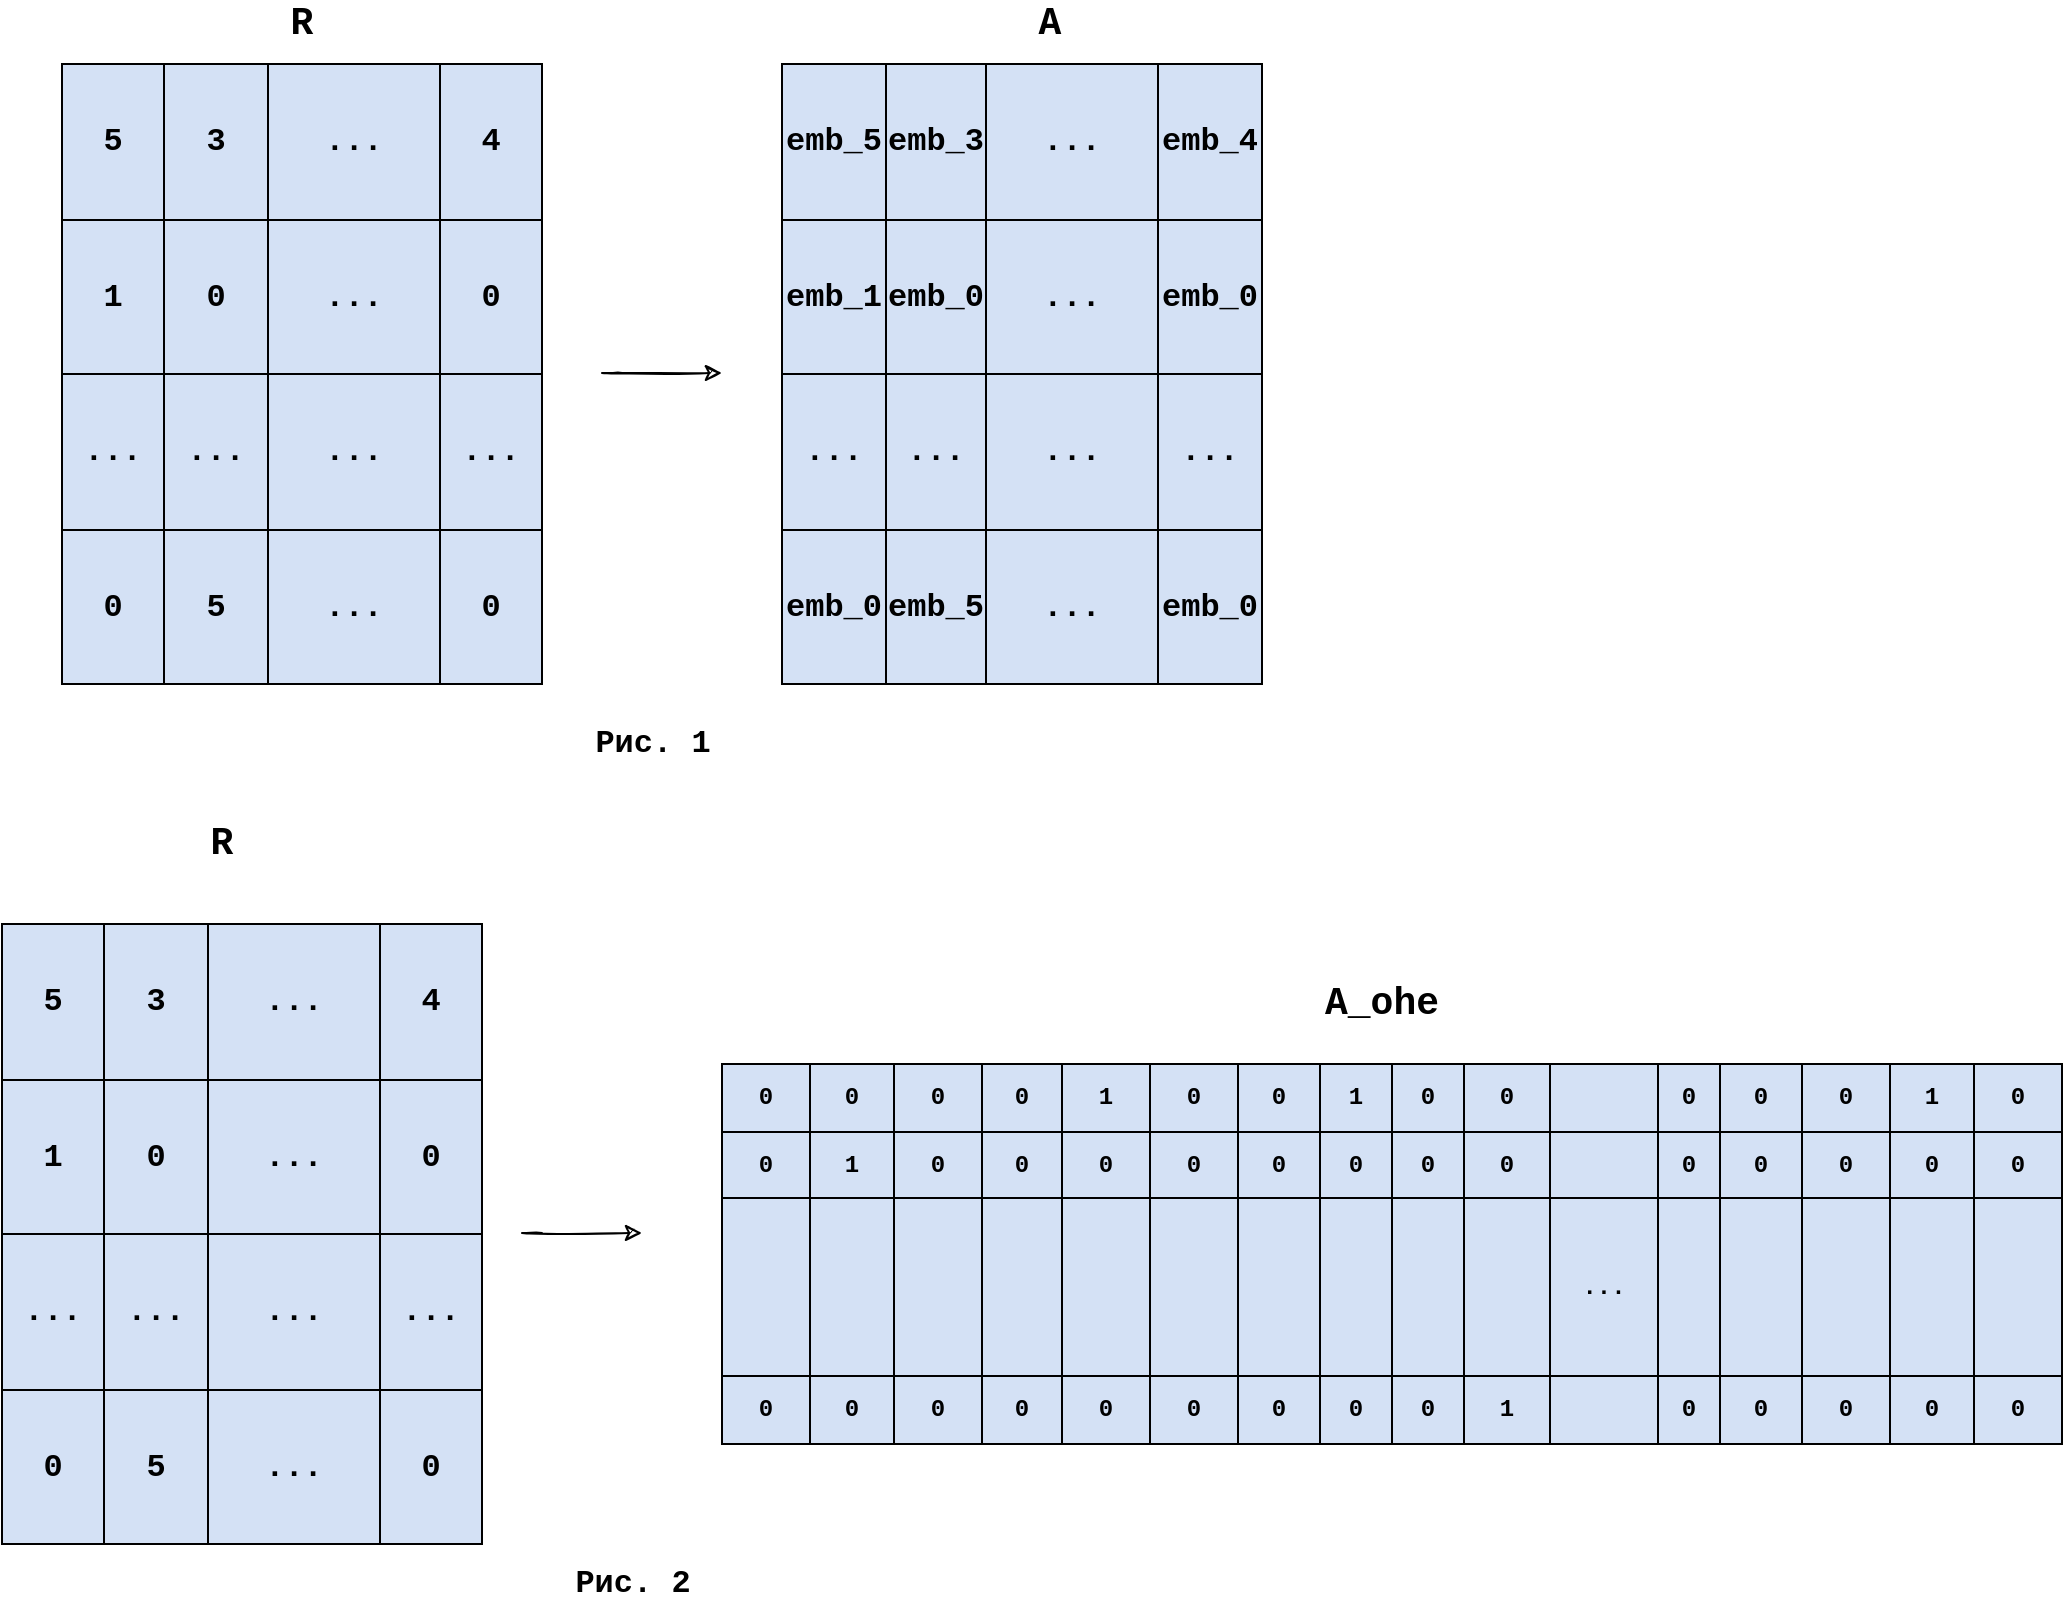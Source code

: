 <mxfile version="13.9.9" type="github">
  <diagram id="ilsZvrLRqHiUiwLkUFOy" name="Page-1">
    <mxGraphModel dx="946" dy="662" grid="1" gridSize="10" guides="1" tooltips="1" connect="1" arrows="1" fold="1" page="1" pageScale="1" pageWidth="1169" pageHeight="827" math="0" shadow="0">
      <root>
        <mxCell id="0" />
        <mxCell id="1" parent="0" />
        <mxCell id="yYmLJBY1VGcVjmOozNTZ-54" value="" style="edgeStyle=orthogonalEdgeStyle;rounded=0;orthogonalLoop=1;jettySize=auto;html=1;fontFamily=Courier New;fontSize=16;sketch=1;fontStyle=1" edge="1" parent="1">
          <mxGeometry relative="1" as="geometry">
            <mxPoint x="360" y="204.5" as="sourcePoint" />
            <mxPoint x="410" y="204.5" as="targetPoint" />
            <Array as="points">
              <mxPoint x="350" y="205" />
              <mxPoint x="350" y="205" />
            </Array>
          </mxGeometry>
        </mxCell>
        <mxCell id="yYmLJBY1VGcVjmOozNTZ-11" value="" style="shape=table;html=1;whiteSpace=wrap;startSize=0;container=1;collapsible=0;childLayout=tableLayout;fontSize=16;fontFamily=Courier New;fontStyle=1;swimlaneFillColor=#ffffff;fillColor=#D4E1F5;sketch=0;" vertex="1" parent="1">
          <mxGeometry x="80" y="50" width="240" height="310" as="geometry" />
        </mxCell>
        <mxCell id="yYmLJBY1VGcVjmOozNTZ-12" value="" style="shape=partialRectangle;html=1;whiteSpace=wrap;collapsible=0;dropTarget=0;pointerEvents=0;fillColor=none;top=0;left=0;bottom=0;right=0;points=[[0,0.5],[1,0.5]];portConstraint=eastwest;fontSize=16;fontFamily=Courier New;fontStyle=1" vertex="1" parent="yYmLJBY1VGcVjmOozNTZ-11">
          <mxGeometry width="240" height="78" as="geometry" />
        </mxCell>
        <mxCell id="yYmLJBY1VGcVjmOozNTZ-13" value="5" style="shape=partialRectangle;html=1;whiteSpace=wrap;connectable=0;overflow=hidden;fillColor=none;top=0;left=0;bottom=0;right=0;fontSize=16;fontFamily=Courier New;fontStyle=1" vertex="1" parent="yYmLJBY1VGcVjmOozNTZ-12">
          <mxGeometry width="51" height="78" as="geometry" />
        </mxCell>
        <mxCell id="yYmLJBY1VGcVjmOozNTZ-14" value="3" style="shape=partialRectangle;html=1;whiteSpace=wrap;connectable=0;overflow=hidden;fillColor=none;top=0;left=0;bottom=0;right=0;fontSize=16;fontFamily=Courier New;fontStyle=1" vertex="1" parent="yYmLJBY1VGcVjmOozNTZ-12">
          <mxGeometry x="51" width="52" height="78" as="geometry" />
        </mxCell>
        <mxCell id="yYmLJBY1VGcVjmOozNTZ-15" value="..." style="shape=partialRectangle;html=1;whiteSpace=wrap;connectable=0;overflow=hidden;fillColor=none;top=0;left=0;bottom=0;right=0;dashed=1;fontSize=16;fontFamily=Courier New;fontStyle=1;strokeColor=none;" vertex="1" parent="yYmLJBY1VGcVjmOozNTZ-12">
          <mxGeometry x="103" width="86" height="78" as="geometry" />
        </mxCell>
        <mxCell id="yYmLJBY1VGcVjmOozNTZ-16" value="4" style="shape=partialRectangle;html=1;whiteSpace=wrap;connectable=0;overflow=hidden;fillColor=none;top=0;left=0;bottom=0;right=0;fontSize=16;fontFamily=Courier New;fontStyle=1" vertex="1" parent="yYmLJBY1VGcVjmOozNTZ-12">
          <mxGeometry x="189" width="51" height="78" as="geometry" />
        </mxCell>
        <mxCell id="yYmLJBY1VGcVjmOozNTZ-17" value="" style="shape=partialRectangle;html=1;whiteSpace=wrap;collapsible=0;dropTarget=0;pointerEvents=0;fillColor=none;top=0;left=0;bottom=0;right=0;points=[[0,0.5],[1,0.5]];portConstraint=eastwest;fontSize=16;fontFamily=Courier New;fontStyle=1" vertex="1" parent="yYmLJBY1VGcVjmOozNTZ-11">
          <mxGeometry y="78" width="240" height="77" as="geometry" />
        </mxCell>
        <mxCell id="yYmLJBY1VGcVjmOozNTZ-18" value="1" style="shape=partialRectangle;html=1;whiteSpace=wrap;connectable=0;overflow=hidden;fillColor=none;top=0;left=0;bottom=0;right=0;fontSize=16;fontFamily=Courier New;fontStyle=1" vertex="1" parent="yYmLJBY1VGcVjmOozNTZ-17">
          <mxGeometry width="51" height="77" as="geometry" />
        </mxCell>
        <mxCell id="yYmLJBY1VGcVjmOozNTZ-19" value="0" style="shape=partialRectangle;html=1;whiteSpace=wrap;connectable=0;overflow=hidden;fillColor=none;top=0;left=0;bottom=0;right=0;fontSize=16;fontFamily=Courier New;fontStyle=1" vertex="1" parent="yYmLJBY1VGcVjmOozNTZ-17">
          <mxGeometry x="51" width="52" height="77" as="geometry" />
        </mxCell>
        <mxCell id="yYmLJBY1VGcVjmOozNTZ-20" value="..." style="shape=partialRectangle;html=1;whiteSpace=wrap;connectable=0;overflow=hidden;fillColor=none;top=0;left=0;bottom=0;right=0;fontSize=16;fontFamily=Courier New;fontStyle=1" vertex="1" parent="yYmLJBY1VGcVjmOozNTZ-17">
          <mxGeometry x="103" width="86" height="77" as="geometry" />
        </mxCell>
        <mxCell id="yYmLJBY1VGcVjmOozNTZ-21" value="0" style="shape=partialRectangle;html=1;whiteSpace=wrap;connectable=0;overflow=hidden;fillColor=none;top=0;left=0;bottom=0;right=0;fontSize=16;fontFamily=Courier New;fontStyle=1" vertex="1" parent="yYmLJBY1VGcVjmOozNTZ-17">
          <mxGeometry x="189" width="51" height="77" as="geometry" />
        </mxCell>
        <mxCell id="yYmLJBY1VGcVjmOozNTZ-22" value="" style="shape=partialRectangle;html=1;whiteSpace=wrap;collapsible=0;dropTarget=0;pointerEvents=0;fillColor=none;top=0;left=0;bottom=0;right=0;points=[[0,0.5],[1,0.5]];portConstraint=eastwest;strokeColor=none;fontSize=16;fontFamily=Courier New;fontStyle=1" vertex="1" parent="yYmLJBY1VGcVjmOozNTZ-11">
          <mxGeometry y="155" width="240" height="78" as="geometry" />
        </mxCell>
        <mxCell id="yYmLJBY1VGcVjmOozNTZ-23" value="..." style="shape=partialRectangle;html=1;whiteSpace=wrap;connectable=0;overflow=hidden;fillColor=none;top=0;left=0;bottom=0;right=0;fontSize=16;fontFamily=Courier New;fontStyle=1" vertex="1" parent="yYmLJBY1VGcVjmOozNTZ-22">
          <mxGeometry width="51" height="78" as="geometry" />
        </mxCell>
        <mxCell id="yYmLJBY1VGcVjmOozNTZ-24" value="..." style="shape=partialRectangle;html=1;whiteSpace=wrap;connectable=0;overflow=hidden;fillColor=none;top=0;left=0;bottom=0;right=0;fontSize=16;fontFamily=Courier New;fontStyle=1" vertex="1" parent="yYmLJBY1VGcVjmOozNTZ-22">
          <mxGeometry x="51" width="52" height="78" as="geometry" />
        </mxCell>
        <mxCell id="yYmLJBY1VGcVjmOozNTZ-25" value="..." style="shape=partialRectangle;html=1;whiteSpace=wrap;connectable=0;overflow=hidden;fillColor=none;top=0;left=0;bottom=0;right=0;fontSize=16;fontFamily=Courier New;fontStyle=1" vertex="1" parent="yYmLJBY1VGcVjmOozNTZ-22">
          <mxGeometry x="103" width="86" height="78" as="geometry" />
        </mxCell>
        <mxCell id="yYmLJBY1VGcVjmOozNTZ-26" value="..." style="shape=partialRectangle;html=1;whiteSpace=wrap;connectable=0;overflow=hidden;fillColor=none;top=0;left=0;bottom=0;right=0;fontSize=16;fontFamily=Courier New;fontStyle=1" vertex="1" parent="yYmLJBY1VGcVjmOozNTZ-22">
          <mxGeometry x="189" width="51" height="78" as="geometry" />
        </mxCell>
        <mxCell id="yYmLJBY1VGcVjmOozNTZ-27" value="" style="shape=partialRectangle;html=1;whiteSpace=wrap;collapsible=0;dropTarget=0;pointerEvents=0;fillColor=none;top=0;left=0;bottom=0;right=0;points=[[0,0.5],[1,0.5]];portConstraint=eastwest;fontSize=16;fontFamily=Courier New;fontStyle=1" vertex="1" parent="yYmLJBY1VGcVjmOozNTZ-11">
          <mxGeometry y="233" width="240" height="77" as="geometry" />
        </mxCell>
        <mxCell id="yYmLJBY1VGcVjmOozNTZ-28" value="0" style="shape=partialRectangle;html=1;whiteSpace=wrap;connectable=0;overflow=hidden;fillColor=none;top=0;left=0;bottom=0;right=0;fontSize=16;fontFamily=Courier New;fontStyle=1" vertex="1" parent="yYmLJBY1VGcVjmOozNTZ-27">
          <mxGeometry width="51" height="77" as="geometry" />
        </mxCell>
        <mxCell id="yYmLJBY1VGcVjmOozNTZ-29" value="5" style="shape=partialRectangle;html=1;whiteSpace=wrap;connectable=0;overflow=hidden;fillColor=none;top=0;left=0;bottom=0;right=0;fontSize=16;fontFamily=Courier New;fontStyle=1" vertex="1" parent="yYmLJBY1VGcVjmOozNTZ-27">
          <mxGeometry x="51" width="52" height="77" as="geometry" />
        </mxCell>
        <mxCell id="yYmLJBY1VGcVjmOozNTZ-30" value="..." style="shape=partialRectangle;html=1;whiteSpace=wrap;connectable=0;overflow=hidden;fillColor=none;top=0;left=0;bottom=0;right=0;fontSize=16;fontFamily=Courier New;fontStyle=1" vertex="1" parent="yYmLJBY1VGcVjmOozNTZ-27">
          <mxGeometry x="103" width="86" height="77" as="geometry" />
        </mxCell>
        <mxCell id="yYmLJBY1VGcVjmOozNTZ-31" value="0" style="shape=partialRectangle;html=1;whiteSpace=wrap;connectable=0;overflow=hidden;fillColor=none;top=0;left=0;bottom=0;right=0;fontSize=16;fontFamily=Courier New;fontStyle=1" vertex="1" parent="yYmLJBY1VGcVjmOozNTZ-27">
          <mxGeometry x="189" width="51" height="77" as="geometry" />
        </mxCell>
        <mxCell id="yYmLJBY1VGcVjmOozNTZ-32" value="&lt;span&gt;&lt;font style=&quot;font-size: 19px&quot;&gt;R&lt;/font&gt;&lt;/span&gt;" style="text;html=1;strokeColor=none;fillColor=none;align=center;verticalAlign=middle;whiteSpace=wrap;rounded=0;dashed=1;fontFamily=Courier New;fontSize=16;fontStyle=1" vertex="1" parent="1">
          <mxGeometry x="180" y="20" width="40" height="20" as="geometry" />
        </mxCell>
        <mxCell id="yYmLJBY1VGcVjmOozNTZ-33" value="" style="shape=table;html=1;whiteSpace=wrap;startSize=0;container=1;collapsible=0;childLayout=tableLayout;fontSize=16;fontFamily=Courier New;fontStyle=1;sketch=0;fillColor=#D4E1F5;" vertex="1" parent="1">
          <mxGeometry x="440" y="50" width="240" height="310" as="geometry" />
        </mxCell>
        <mxCell id="yYmLJBY1VGcVjmOozNTZ-34" value="" style="shape=partialRectangle;html=1;whiteSpace=wrap;collapsible=0;dropTarget=0;pointerEvents=0;fillColor=none;top=0;left=0;bottom=0;right=0;points=[[0,0.5],[1,0.5]];portConstraint=eastwest;fontSize=16;fontFamily=Courier New;fontStyle=1" vertex="1" parent="yYmLJBY1VGcVjmOozNTZ-33">
          <mxGeometry width="240" height="78" as="geometry" />
        </mxCell>
        <mxCell id="yYmLJBY1VGcVjmOozNTZ-35" value="emb_5" style="shape=partialRectangle;html=1;whiteSpace=wrap;connectable=0;overflow=hidden;fillColor=none;top=0;left=0;bottom=0;right=0;fontSize=16;fontFamily=Courier New;fontStyle=1" vertex="1" parent="yYmLJBY1VGcVjmOozNTZ-34">
          <mxGeometry width="52" height="78" as="geometry" />
        </mxCell>
        <mxCell id="yYmLJBY1VGcVjmOozNTZ-36" value="emb_3" style="shape=partialRectangle;html=1;whiteSpace=wrap;connectable=0;overflow=hidden;fillColor=none;top=0;left=0;bottom=0;right=0;fontSize=16;fontFamily=Courier New;fontStyle=1" vertex="1" parent="yYmLJBY1VGcVjmOozNTZ-34">
          <mxGeometry x="52" width="50" height="78" as="geometry" />
        </mxCell>
        <mxCell id="yYmLJBY1VGcVjmOozNTZ-37" value="..." style="shape=partialRectangle;html=1;whiteSpace=wrap;connectable=0;overflow=hidden;fillColor=none;top=0;left=0;bottom=0;right=0;dashed=1;fontSize=16;fontFamily=Courier New;fontStyle=1;strokeColor=none;" vertex="1" parent="yYmLJBY1VGcVjmOozNTZ-34">
          <mxGeometry x="102" width="86" height="78" as="geometry" />
        </mxCell>
        <mxCell id="yYmLJBY1VGcVjmOozNTZ-38" value="emb_4" style="shape=partialRectangle;html=1;whiteSpace=wrap;connectable=0;overflow=hidden;fillColor=none;top=0;left=0;bottom=0;right=0;fontSize=16;fontFamily=Courier New;fontStyle=1" vertex="1" parent="yYmLJBY1VGcVjmOozNTZ-34">
          <mxGeometry x="188" width="52" height="78" as="geometry" />
        </mxCell>
        <mxCell id="yYmLJBY1VGcVjmOozNTZ-39" value="" style="shape=partialRectangle;html=1;whiteSpace=wrap;collapsible=0;dropTarget=0;pointerEvents=0;fillColor=none;top=0;left=0;bottom=0;right=0;points=[[0,0.5],[1,0.5]];portConstraint=eastwest;fontSize=16;fontFamily=Courier New;fontStyle=1" vertex="1" parent="yYmLJBY1VGcVjmOozNTZ-33">
          <mxGeometry y="78" width="240" height="77" as="geometry" />
        </mxCell>
        <mxCell id="yYmLJBY1VGcVjmOozNTZ-40" value="emb_1" style="shape=partialRectangle;html=1;whiteSpace=wrap;connectable=0;overflow=hidden;fillColor=none;top=0;left=0;bottom=0;right=0;fontSize=16;fontFamily=Courier New;fontStyle=1" vertex="1" parent="yYmLJBY1VGcVjmOozNTZ-39">
          <mxGeometry width="52" height="77" as="geometry" />
        </mxCell>
        <mxCell id="yYmLJBY1VGcVjmOozNTZ-41" value="emb_0" style="shape=partialRectangle;html=1;whiteSpace=wrap;connectable=0;overflow=hidden;fillColor=none;top=0;left=0;bottom=0;right=0;fontSize=16;fontFamily=Courier New;fontStyle=1" vertex="1" parent="yYmLJBY1VGcVjmOozNTZ-39">
          <mxGeometry x="52" width="50" height="77" as="geometry" />
        </mxCell>
        <mxCell id="yYmLJBY1VGcVjmOozNTZ-42" value="..." style="shape=partialRectangle;html=1;whiteSpace=wrap;connectable=0;overflow=hidden;fillColor=none;top=0;left=0;bottom=0;right=0;fontSize=16;fontFamily=Courier New;fontStyle=1" vertex="1" parent="yYmLJBY1VGcVjmOozNTZ-39">
          <mxGeometry x="102" width="86" height="77" as="geometry" />
        </mxCell>
        <mxCell id="yYmLJBY1VGcVjmOozNTZ-43" value="emb_0" style="shape=partialRectangle;html=1;whiteSpace=wrap;connectable=0;overflow=hidden;fillColor=none;top=0;left=0;bottom=0;right=0;fontSize=16;fontFamily=Courier New;fontStyle=1" vertex="1" parent="yYmLJBY1VGcVjmOozNTZ-39">
          <mxGeometry x="188" width="52" height="77" as="geometry" />
        </mxCell>
        <mxCell id="yYmLJBY1VGcVjmOozNTZ-44" value="" style="shape=partialRectangle;html=1;whiteSpace=wrap;collapsible=0;dropTarget=0;pointerEvents=0;fillColor=none;top=0;left=0;bottom=0;right=0;points=[[0,0.5],[1,0.5]];portConstraint=eastwest;strokeColor=none;fontSize=16;fontFamily=Courier New;fontStyle=1" vertex="1" parent="yYmLJBY1VGcVjmOozNTZ-33">
          <mxGeometry y="155" width="240" height="78" as="geometry" />
        </mxCell>
        <mxCell id="yYmLJBY1VGcVjmOozNTZ-45" value="..." style="shape=partialRectangle;html=1;whiteSpace=wrap;connectable=0;overflow=hidden;fillColor=none;top=0;left=0;bottom=0;right=0;fontSize=16;fontFamily=Courier New;fontStyle=1" vertex="1" parent="yYmLJBY1VGcVjmOozNTZ-44">
          <mxGeometry width="52" height="78" as="geometry" />
        </mxCell>
        <mxCell id="yYmLJBY1VGcVjmOozNTZ-46" value="..." style="shape=partialRectangle;html=1;whiteSpace=wrap;connectable=0;overflow=hidden;fillColor=none;top=0;left=0;bottom=0;right=0;fontSize=16;fontFamily=Courier New;fontStyle=1" vertex="1" parent="yYmLJBY1VGcVjmOozNTZ-44">
          <mxGeometry x="52" width="50" height="78" as="geometry" />
        </mxCell>
        <mxCell id="yYmLJBY1VGcVjmOozNTZ-47" value="..." style="shape=partialRectangle;html=1;whiteSpace=wrap;connectable=0;overflow=hidden;fillColor=none;top=0;left=0;bottom=0;right=0;fontSize=16;fontFamily=Courier New;fontStyle=1" vertex="1" parent="yYmLJBY1VGcVjmOozNTZ-44">
          <mxGeometry x="102" width="86" height="78" as="geometry" />
        </mxCell>
        <mxCell id="yYmLJBY1VGcVjmOozNTZ-48" value="..." style="shape=partialRectangle;html=1;whiteSpace=wrap;connectable=0;overflow=hidden;fillColor=none;top=0;left=0;bottom=0;right=0;fontSize=16;fontFamily=Courier New;fontStyle=1" vertex="1" parent="yYmLJBY1VGcVjmOozNTZ-44">
          <mxGeometry x="188" width="52" height="78" as="geometry" />
        </mxCell>
        <mxCell id="yYmLJBY1VGcVjmOozNTZ-49" value="" style="shape=partialRectangle;html=1;whiteSpace=wrap;collapsible=0;dropTarget=0;pointerEvents=0;fillColor=none;top=0;left=0;bottom=0;right=0;points=[[0,0.5],[1,0.5]];portConstraint=eastwest;fontSize=16;fontFamily=Courier New;fontStyle=1" vertex="1" parent="yYmLJBY1VGcVjmOozNTZ-33">
          <mxGeometry y="233" width="240" height="77" as="geometry" />
        </mxCell>
        <mxCell id="yYmLJBY1VGcVjmOozNTZ-50" value="emb_0" style="shape=partialRectangle;html=1;whiteSpace=wrap;connectable=0;overflow=hidden;fillColor=none;top=0;left=0;bottom=0;right=0;fontSize=16;fontFamily=Courier New;fontStyle=1" vertex="1" parent="yYmLJBY1VGcVjmOozNTZ-49">
          <mxGeometry width="52" height="77" as="geometry" />
        </mxCell>
        <mxCell id="yYmLJBY1VGcVjmOozNTZ-51" value="emb_5" style="shape=partialRectangle;html=1;whiteSpace=wrap;connectable=0;overflow=hidden;fillColor=none;top=0;left=0;bottom=0;right=0;fontSize=16;fontFamily=Courier New;fontStyle=1" vertex="1" parent="yYmLJBY1VGcVjmOozNTZ-49">
          <mxGeometry x="52" width="50" height="77" as="geometry" />
        </mxCell>
        <mxCell id="yYmLJBY1VGcVjmOozNTZ-52" value="..." style="shape=partialRectangle;html=1;whiteSpace=wrap;connectable=0;overflow=hidden;fillColor=none;top=0;left=0;bottom=0;right=0;fontSize=16;fontFamily=Courier New;fontStyle=1" vertex="1" parent="yYmLJBY1VGcVjmOozNTZ-49">
          <mxGeometry x="102" width="86" height="77" as="geometry" />
        </mxCell>
        <mxCell id="yYmLJBY1VGcVjmOozNTZ-53" value="emb_0" style="shape=partialRectangle;html=1;whiteSpace=wrap;connectable=0;overflow=hidden;fillColor=none;top=0;left=0;bottom=0;right=0;fontSize=16;fontFamily=Courier New;fontStyle=1" vertex="1" parent="yYmLJBY1VGcVjmOozNTZ-49">
          <mxGeometry x="188" width="52" height="77" as="geometry" />
        </mxCell>
        <mxCell id="yYmLJBY1VGcVjmOozNTZ-55" value="&lt;span&gt;&lt;font style=&quot;font-size: 19px&quot;&gt;A&lt;/font&gt;&lt;/span&gt;" style="text;html=1;strokeColor=none;fillColor=none;align=center;verticalAlign=middle;whiteSpace=wrap;rounded=0;dashed=1;fontFamily=Courier New;fontSize=16;fontStyle=1" vertex="1" parent="1">
          <mxGeometry x="554" y="20" width="40" height="20" as="geometry" />
        </mxCell>
        <mxCell id="yYmLJBY1VGcVjmOozNTZ-56" value="Рис. 1" style="text;html=1;align=center;verticalAlign=middle;resizable=0;points=[];autosize=1;fontSize=16;fontFamily=Courier New;sketch=0;fontStyle=1" vertex="1" parent="1">
          <mxGeometry x="340" y="380" width="70" height="20" as="geometry" />
        </mxCell>
        <mxCell id="yYmLJBY1VGcVjmOozNTZ-57" value="" style="shape=table;html=1;whiteSpace=wrap;startSize=0;container=1;collapsible=0;childLayout=tableLayout;fontSize=16;fontFamily=Courier New;fontStyle=1;swimlaneFillColor=#ffffff;fillColor=#D4E1F5;sketch=0;shadow=0;" vertex="1" parent="1">
          <mxGeometry x="50" y="480" width="240" height="310" as="geometry" />
        </mxCell>
        <mxCell id="yYmLJBY1VGcVjmOozNTZ-58" value="" style="shape=partialRectangle;html=1;whiteSpace=wrap;collapsible=0;dropTarget=0;pointerEvents=0;fillColor=none;top=0;left=0;bottom=0;right=0;points=[[0,0.5],[1,0.5]];portConstraint=eastwest;fontSize=16;fontFamily=Courier New;fontStyle=1" vertex="1" parent="yYmLJBY1VGcVjmOozNTZ-57">
          <mxGeometry width="240" height="78" as="geometry" />
        </mxCell>
        <mxCell id="yYmLJBY1VGcVjmOozNTZ-59" value="5" style="shape=partialRectangle;html=1;whiteSpace=wrap;connectable=0;overflow=hidden;fillColor=none;top=0;left=0;bottom=0;right=0;fontSize=16;fontFamily=Courier New;fontStyle=1" vertex="1" parent="yYmLJBY1VGcVjmOozNTZ-58">
          <mxGeometry width="51" height="78" as="geometry" />
        </mxCell>
        <mxCell id="yYmLJBY1VGcVjmOozNTZ-60" value="3" style="shape=partialRectangle;html=1;whiteSpace=wrap;connectable=0;overflow=hidden;fillColor=none;top=0;left=0;bottom=0;right=0;fontSize=16;fontFamily=Courier New;fontStyle=1" vertex="1" parent="yYmLJBY1VGcVjmOozNTZ-58">
          <mxGeometry x="51" width="52" height="78" as="geometry" />
        </mxCell>
        <mxCell id="yYmLJBY1VGcVjmOozNTZ-61" value="..." style="shape=partialRectangle;html=1;whiteSpace=wrap;connectable=0;overflow=hidden;fillColor=none;top=0;left=0;bottom=0;right=0;dashed=1;fontSize=16;fontFamily=Courier New;fontStyle=1;strokeColor=none;" vertex="1" parent="yYmLJBY1VGcVjmOozNTZ-58">
          <mxGeometry x="103" width="86" height="78" as="geometry" />
        </mxCell>
        <mxCell id="yYmLJBY1VGcVjmOozNTZ-62" value="4" style="shape=partialRectangle;html=1;whiteSpace=wrap;connectable=0;overflow=hidden;fillColor=none;top=0;left=0;bottom=0;right=0;fontSize=16;fontFamily=Courier New;fontStyle=1" vertex="1" parent="yYmLJBY1VGcVjmOozNTZ-58">
          <mxGeometry x="189" width="51" height="78" as="geometry" />
        </mxCell>
        <mxCell id="yYmLJBY1VGcVjmOozNTZ-63" value="" style="shape=partialRectangle;html=1;whiteSpace=wrap;collapsible=0;dropTarget=0;pointerEvents=0;fillColor=none;top=0;left=0;bottom=0;right=0;points=[[0,0.5],[1,0.5]];portConstraint=eastwest;fontSize=16;fontFamily=Courier New;fontStyle=1" vertex="1" parent="yYmLJBY1VGcVjmOozNTZ-57">
          <mxGeometry y="78" width="240" height="77" as="geometry" />
        </mxCell>
        <mxCell id="yYmLJBY1VGcVjmOozNTZ-64" value="1" style="shape=partialRectangle;html=1;whiteSpace=wrap;connectable=0;overflow=hidden;fillColor=none;top=0;left=0;bottom=0;right=0;fontSize=16;fontFamily=Courier New;fontStyle=1" vertex="1" parent="yYmLJBY1VGcVjmOozNTZ-63">
          <mxGeometry width="51" height="77" as="geometry" />
        </mxCell>
        <mxCell id="yYmLJBY1VGcVjmOozNTZ-65" value="0" style="shape=partialRectangle;html=1;whiteSpace=wrap;connectable=0;overflow=hidden;fillColor=none;top=0;left=0;bottom=0;right=0;fontSize=16;fontFamily=Courier New;fontStyle=1" vertex="1" parent="yYmLJBY1VGcVjmOozNTZ-63">
          <mxGeometry x="51" width="52" height="77" as="geometry" />
        </mxCell>
        <mxCell id="yYmLJBY1VGcVjmOozNTZ-66" value="..." style="shape=partialRectangle;html=1;whiteSpace=wrap;connectable=0;overflow=hidden;fillColor=none;top=0;left=0;bottom=0;right=0;fontSize=16;fontFamily=Courier New;fontStyle=1" vertex="1" parent="yYmLJBY1VGcVjmOozNTZ-63">
          <mxGeometry x="103" width="86" height="77" as="geometry" />
        </mxCell>
        <mxCell id="yYmLJBY1VGcVjmOozNTZ-67" value="0" style="shape=partialRectangle;html=1;whiteSpace=wrap;connectable=0;overflow=hidden;fillColor=none;top=0;left=0;bottom=0;right=0;fontSize=16;fontFamily=Courier New;fontStyle=1" vertex="1" parent="yYmLJBY1VGcVjmOozNTZ-63">
          <mxGeometry x="189" width="51" height="77" as="geometry" />
        </mxCell>
        <mxCell id="yYmLJBY1VGcVjmOozNTZ-68" value="" style="shape=partialRectangle;html=1;whiteSpace=wrap;collapsible=0;dropTarget=0;pointerEvents=0;fillColor=none;top=0;left=0;bottom=0;right=0;points=[[0,0.5],[1,0.5]];portConstraint=eastwest;strokeColor=none;fontSize=16;fontFamily=Courier New;fontStyle=1" vertex="1" parent="yYmLJBY1VGcVjmOozNTZ-57">
          <mxGeometry y="155" width="240" height="78" as="geometry" />
        </mxCell>
        <mxCell id="yYmLJBY1VGcVjmOozNTZ-69" value="..." style="shape=partialRectangle;html=1;whiteSpace=wrap;connectable=0;overflow=hidden;fillColor=none;top=0;left=0;bottom=0;right=0;fontSize=16;fontFamily=Courier New;fontStyle=1" vertex="1" parent="yYmLJBY1VGcVjmOozNTZ-68">
          <mxGeometry width="51" height="78" as="geometry" />
        </mxCell>
        <mxCell id="yYmLJBY1VGcVjmOozNTZ-70" value="..." style="shape=partialRectangle;html=1;whiteSpace=wrap;connectable=0;overflow=hidden;fillColor=none;top=0;left=0;bottom=0;right=0;fontSize=16;fontFamily=Courier New;fontStyle=1" vertex="1" parent="yYmLJBY1VGcVjmOozNTZ-68">
          <mxGeometry x="51" width="52" height="78" as="geometry" />
        </mxCell>
        <mxCell id="yYmLJBY1VGcVjmOozNTZ-71" value="..." style="shape=partialRectangle;html=1;whiteSpace=wrap;connectable=0;overflow=hidden;fillColor=none;top=0;left=0;bottom=0;right=0;fontSize=16;fontFamily=Courier New;fontStyle=1" vertex="1" parent="yYmLJBY1VGcVjmOozNTZ-68">
          <mxGeometry x="103" width="86" height="78" as="geometry" />
        </mxCell>
        <mxCell id="yYmLJBY1VGcVjmOozNTZ-72" value="..." style="shape=partialRectangle;html=1;whiteSpace=wrap;connectable=0;overflow=hidden;fillColor=none;top=0;left=0;bottom=0;right=0;fontSize=16;fontFamily=Courier New;fontStyle=1" vertex="1" parent="yYmLJBY1VGcVjmOozNTZ-68">
          <mxGeometry x="189" width="51" height="78" as="geometry" />
        </mxCell>
        <mxCell id="yYmLJBY1VGcVjmOozNTZ-73" value="" style="shape=partialRectangle;html=1;whiteSpace=wrap;collapsible=0;dropTarget=0;pointerEvents=0;fillColor=none;top=0;left=0;bottom=0;right=0;points=[[0,0.5],[1,0.5]];portConstraint=eastwest;fontSize=16;fontFamily=Courier New;fontStyle=1" vertex="1" parent="yYmLJBY1VGcVjmOozNTZ-57">
          <mxGeometry y="233" width="240" height="77" as="geometry" />
        </mxCell>
        <mxCell id="yYmLJBY1VGcVjmOozNTZ-74" value="0" style="shape=partialRectangle;html=1;whiteSpace=wrap;connectable=0;overflow=hidden;fillColor=none;top=0;left=0;bottom=0;right=0;fontSize=16;fontFamily=Courier New;fontStyle=1" vertex="1" parent="yYmLJBY1VGcVjmOozNTZ-73">
          <mxGeometry width="51" height="77" as="geometry" />
        </mxCell>
        <mxCell id="yYmLJBY1VGcVjmOozNTZ-75" value="5" style="shape=partialRectangle;html=1;whiteSpace=wrap;connectable=0;overflow=hidden;fillColor=none;top=0;left=0;bottom=0;right=0;fontSize=16;fontFamily=Courier New;fontStyle=1" vertex="1" parent="yYmLJBY1VGcVjmOozNTZ-73">
          <mxGeometry x="51" width="52" height="77" as="geometry" />
        </mxCell>
        <mxCell id="yYmLJBY1VGcVjmOozNTZ-76" value="..." style="shape=partialRectangle;html=1;whiteSpace=wrap;connectable=0;overflow=hidden;fillColor=none;top=0;left=0;bottom=0;right=0;fontSize=16;fontFamily=Courier New;fontStyle=1" vertex="1" parent="yYmLJBY1VGcVjmOozNTZ-73">
          <mxGeometry x="103" width="86" height="77" as="geometry" />
        </mxCell>
        <mxCell id="yYmLJBY1VGcVjmOozNTZ-77" value="0" style="shape=partialRectangle;html=1;whiteSpace=wrap;connectable=0;overflow=hidden;fillColor=none;top=0;left=0;bottom=0;right=0;fontSize=16;fontFamily=Courier New;fontStyle=1" vertex="1" parent="yYmLJBY1VGcVjmOozNTZ-73">
          <mxGeometry x="189" width="51" height="77" as="geometry" />
        </mxCell>
        <mxCell id="yYmLJBY1VGcVjmOozNTZ-78" value="&lt;span&gt;&lt;font style=&quot;font-size: 19px&quot;&gt;R&lt;/font&gt;&lt;/span&gt;" style="text;html=1;strokeColor=none;fillColor=none;align=center;verticalAlign=middle;whiteSpace=wrap;rounded=0;dashed=1;fontFamily=Courier New;fontSize=16;fontStyle=1" vertex="1" parent="1">
          <mxGeometry x="140" y="430" width="40" height="20" as="geometry" />
        </mxCell>
        <mxCell id="yYmLJBY1VGcVjmOozNTZ-79" value="" style="edgeStyle=orthogonalEdgeStyle;rounded=0;orthogonalLoop=1;jettySize=auto;html=1;fontFamily=Courier New;fontSize=16;sketch=1;fontStyle=1" edge="1" parent="1">
          <mxGeometry relative="1" as="geometry">
            <mxPoint x="320" y="634.5" as="sourcePoint" />
            <mxPoint x="370" y="634.5" as="targetPoint" />
            <Array as="points">
              <mxPoint x="310" y="635" />
              <mxPoint x="310" y="635" />
            </Array>
          </mxGeometry>
        </mxCell>
        <mxCell id="yYmLJBY1VGcVjmOozNTZ-123" value="&lt;span&gt;&lt;font style=&quot;font-size: 19px&quot;&gt;A_ohe&lt;/font&gt;&lt;/span&gt;" style="text;html=1;strokeColor=none;fillColor=none;align=center;verticalAlign=middle;whiteSpace=wrap;rounded=0;dashed=1;fontFamily=Courier New;fontSize=16;fontStyle=1" vertex="1" parent="1">
          <mxGeometry x="720" y="510" width="40" height="20" as="geometry" />
        </mxCell>
        <mxCell id="yYmLJBY1VGcVjmOozNTZ-125" value="Рис. 2" style="text;html=1;align=center;verticalAlign=middle;resizable=0;points=[];autosize=1;fontSize=16;fontFamily=Courier New;sketch=0;fontStyle=1" vertex="1" parent="1">
          <mxGeometry x="330" y="800" width="70" height="20" as="geometry" />
        </mxCell>
        <mxCell id="yYmLJBY1VGcVjmOozNTZ-126" value="" style="shape=table;html=1;whiteSpace=wrap;startSize=0;container=1;collapsible=0;childLayout=tableLayout;rounded=0;shadow=0;swimlaneFillColor=#ffffff;strokeColor=#000000;fillColor=#D4E1F5;fontStyle=1;fontFamily=Courier New;textOpacity=50;" vertex="1" parent="1">
          <mxGeometry x="410" y="550" width="670" height="190" as="geometry" />
        </mxCell>
        <mxCell id="yYmLJBY1VGcVjmOozNTZ-127" value="" style="shape=partialRectangle;html=1;whiteSpace=wrap;collapsible=0;dropTarget=0;pointerEvents=0;fillColor=none;top=0;left=0;bottom=0;right=0;points=[[0,0.5],[1,0.5]];portConstraint=eastwest;fontStyle=1;fontFamily=Courier New;" vertex="1" parent="yYmLJBY1VGcVjmOozNTZ-126">
          <mxGeometry width="670" height="34" as="geometry" />
        </mxCell>
        <mxCell id="yYmLJBY1VGcVjmOozNTZ-128" value="0" style="shape=partialRectangle;html=1;whiteSpace=wrap;connectable=0;overflow=hidden;fillColor=none;top=0;left=0;bottom=0;right=0;fontStyle=1;fontFamily=Courier New;" vertex="1" parent="yYmLJBY1VGcVjmOozNTZ-127">
          <mxGeometry width="44" height="34" as="geometry" />
        </mxCell>
        <mxCell id="yYmLJBY1VGcVjmOozNTZ-129" value="0" style="shape=partialRectangle;html=1;whiteSpace=wrap;connectable=0;overflow=hidden;fillColor=none;top=0;left=0;bottom=0;right=0;fontStyle=1;fontFamily=Courier New;" vertex="1" parent="yYmLJBY1VGcVjmOozNTZ-127">
          <mxGeometry x="44" width="42" height="34" as="geometry" />
        </mxCell>
        <mxCell id="yYmLJBY1VGcVjmOozNTZ-130" value="0" style="shape=partialRectangle;html=1;whiteSpace=wrap;connectable=0;overflow=hidden;fillColor=none;top=0;left=0;bottom=0;right=0;fontStyle=1;fontFamily=Courier New;" vertex="1" parent="yYmLJBY1VGcVjmOozNTZ-127">
          <mxGeometry x="86" width="44" height="34" as="geometry" />
        </mxCell>
        <mxCell id="yYmLJBY1VGcVjmOozNTZ-131" value="0" style="shape=partialRectangle;html=1;whiteSpace=wrap;connectable=0;overflow=hidden;fillColor=none;top=0;left=0;bottom=0;right=0;fontStyle=1;fontFamily=Courier New;" vertex="1" parent="yYmLJBY1VGcVjmOozNTZ-127">
          <mxGeometry x="130" width="40" height="34" as="geometry" />
        </mxCell>
        <mxCell id="yYmLJBY1VGcVjmOozNTZ-132" value="1" style="shape=partialRectangle;html=1;whiteSpace=wrap;connectable=0;overflow=hidden;fillColor=none;top=0;left=0;bottom=0;right=0;strokeColor=#000000;fontStyle=1;fontFamily=Courier New;perimeterSpacing=0;" vertex="1" parent="yYmLJBY1VGcVjmOozNTZ-127">
          <mxGeometry x="170" width="44" height="34" as="geometry" />
        </mxCell>
        <mxCell id="yYmLJBY1VGcVjmOozNTZ-133" value="0" style="shape=partialRectangle;html=1;whiteSpace=wrap;connectable=0;overflow=hidden;fillColor=none;top=0;left=0;bottom=0;right=0;fontStyle=1;fontFamily=Courier New;" vertex="1" parent="yYmLJBY1VGcVjmOozNTZ-127">
          <mxGeometry x="214" width="44" height="34" as="geometry" />
        </mxCell>
        <mxCell id="yYmLJBY1VGcVjmOozNTZ-134" value="0" style="shape=partialRectangle;html=1;whiteSpace=wrap;connectable=0;overflow=hidden;fillColor=none;top=0;left=0;bottom=0;right=0;fontStyle=1;fontFamily=Courier New;" vertex="1" parent="yYmLJBY1VGcVjmOozNTZ-127">
          <mxGeometry x="258" width="41" height="34" as="geometry" />
        </mxCell>
        <mxCell id="yYmLJBY1VGcVjmOozNTZ-135" value="1" style="shape=partialRectangle;html=1;whiteSpace=wrap;connectable=0;overflow=hidden;fillColor=none;top=0;left=0;bottom=0;right=0;fontStyle=1;fontFamily=Courier New;" vertex="1" parent="yYmLJBY1VGcVjmOozNTZ-127">
          <mxGeometry x="299" width="36" height="34" as="geometry" />
        </mxCell>
        <mxCell id="yYmLJBY1VGcVjmOozNTZ-136" value="0" style="shape=partialRectangle;html=1;whiteSpace=wrap;connectable=0;overflow=hidden;fillColor=none;top=0;left=0;bottom=0;right=0;fontStyle=1;fontFamily=Courier New;" vertex="1" parent="yYmLJBY1VGcVjmOozNTZ-127">
          <mxGeometry x="335" width="36" height="34" as="geometry" />
        </mxCell>
        <mxCell id="yYmLJBY1VGcVjmOozNTZ-137" value="0" style="shape=partialRectangle;html=1;whiteSpace=wrap;connectable=0;overflow=hidden;fillColor=none;top=0;left=0;bottom=0;right=0;fontStyle=1;fontFamily=Courier New;" vertex="1" parent="yYmLJBY1VGcVjmOozNTZ-127">
          <mxGeometry x="371" width="43" height="34" as="geometry" />
        </mxCell>
        <mxCell id="yYmLJBY1VGcVjmOozNTZ-138" value="" style="shape=partialRectangle;html=1;whiteSpace=wrap;connectable=0;overflow=hidden;fillColor=none;top=0;left=0;bottom=0;right=0;fontStyle=1;fontFamily=Courier New;" vertex="1" parent="yYmLJBY1VGcVjmOozNTZ-127">
          <mxGeometry x="414" width="54" height="34" as="geometry" />
        </mxCell>
        <mxCell id="yYmLJBY1VGcVjmOozNTZ-139" value="0" style="shape=partialRectangle;html=1;whiteSpace=wrap;connectable=0;overflow=hidden;fillColor=none;top=0;left=0;bottom=0;right=0;fontStyle=1;fontFamily=Courier New;" vertex="1" parent="yYmLJBY1VGcVjmOozNTZ-127">
          <mxGeometry x="468" width="31" height="34" as="geometry" />
        </mxCell>
        <mxCell id="yYmLJBY1VGcVjmOozNTZ-140" value="0" style="shape=partialRectangle;html=1;whiteSpace=wrap;connectable=0;overflow=hidden;fillColor=none;top=0;left=0;bottom=0;right=0;fontStyle=1;fontFamily=Courier New;" vertex="1" parent="yYmLJBY1VGcVjmOozNTZ-127">
          <mxGeometry x="499" width="41" height="34" as="geometry" />
        </mxCell>
        <mxCell id="yYmLJBY1VGcVjmOozNTZ-141" value="0" style="shape=partialRectangle;html=1;whiteSpace=wrap;connectable=0;overflow=hidden;fillColor=none;top=0;left=0;bottom=0;right=0;fontStyle=1;fontFamily=Courier New;" vertex="1" parent="yYmLJBY1VGcVjmOozNTZ-127">
          <mxGeometry x="540" width="44" height="34" as="geometry" />
        </mxCell>
        <mxCell id="yYmLJBY1VGcVjmOozNTZ-142" value="1" style="shape=partialRectangle;html=1;whiteSpace=wrap;connectable=0;overflow=hidden;fillColor=none;top=0;left=0;bottom=0;right=0;fontStyle=1;fontFamily=Courier New;" vertex="1" parent="yYmLJBY1VGcVjmOozNTZ-127">
          <mxGeometry x="584" width="42" height="34" as="geometry" />
        </mxCell>
        <mxCell id="yYmLJBY1VGcVjmOozNTZ-143" value="0" style="shape=partialRectangle;html=1;whiteSpace=wrap;connectable=0;overflow=hidden;fillColor=none;top=0;left=0;bottom=0;right=0;fontStyle=1;fontFamily=Courier New;" vertex="1" parent="yYmLJBY1VGcVjmOozNTZ-127">
          <mxGeometry x="626" width="44" height="34" as="geometry" />
        </mxCell>
        <mxCell id="yYmLJBY1VGcVjmOozNTZ-144" value="" style="shape=partialRectangle;html=1;whiteSpace=wrap;collapsible=0;dropTarget=0;pointerEvents=0;fillColor=none;top=0;left=0;bottom=0;right=0;points=[[0,0.5],[1,0.5]];portConstraint=eastwest;fontStyle=1;fontFamily=Courier New;" vertex="1" parent="yYmLJBY1VGcVjmOozNTZ-126">
          <mxGeometry y="34" width="670" height="33" as="geometry" />
        </mxCell>
        <mxCell id="yYmLJBY1VGcVjmOozNTZ-145" value="0" style="shape=partialRectangle;html=1;whiteSpace=wrap;connectable=0;overflow=hidden;fillColor=none;top=0;left=0;bottom=0;right=0;fontStyle=1;fontFamily=Courier New;" vertex="1" parent="yYmLJBY1VGcVjmOozNTZ-144">
          <mxGeometry width="44" height="33" as="geometry" />
        </mxCell>
        <mxCell id="yYmLJBY1VGcVjmOozNTZ-146" value="1" style="shape=partialRectangle;html=1;whiteSpace=wrap;connectable=0;overflow=hidden;fillColor=none;top=0;left=0;bottom=0;right=0;fontStyle=1;fontFamily=Courier New;" vertex="1" parent="yYmLJBY1VGcVjmOozNTZ-144">
          <mxGeometry x="44" width="42" height="33" as="geometry" />
        </mxCell>
        <mxCell id="yYmLJBY1VGcVjmOozNTZ-147" value="0" style="shape=partialRectangle;html=1;whiteSpace=wrap;connectable=0;overflow=hidden;fillColor=none;top=0;left=0;bottom=0;right=0;fontStyle=1;fontFamily=Courier New;" vertex="1" parent="yYmLJBY1VGcVjmOozNTZ-144">
          <mxGeometry x="86" width="44" height="33" as="geometry" />
        </mxCell>
        <mxCell id="yYmLJBY1VGcVjmOozNTZ-148" value="0" style="shape=partialRectangle;html=1;whiteSpace=wrap;connectable=0;overflow=hidden;fillColor=none;top=0;left=0;bottom=0;right=0;fontStyle=1;fontFamily=Courier New;" vertex="1" parent="yYmLJBY1VGcVjmOozNTZ-144">
          <mxGeometry x="130" width="40" height="33" as="geometry" />
        </mxCell>
        <mxCell id="yYmLJBY1VGcVjmOozNTZ-149" value="0" style="shape=partialRectangle;html=1;whiteSpace=wrap;connectable=0;overflow=hidden;fillColor=none;top=0;left=0;bottom=0;right=0;fontStyle=1;fontFamily=Courier New;" vertex="1" parent="yYmLJBY1VGcVjmOozNTZ-144">
          <mxGeometry x="170" width="44" height="33" as="geometry" />
        </mxCell>
        <mxCell id="yYmLJBY1VGcVjmOozNTZ-150" value="0" style="shape=partialRectangle;html=1;whiteSpace=wrap;connectable=0;overflow=hidden;fillColor=none;top=0;left=0;bottom=0;right=0;fontStyle=1;fontFamily=Courier New;" vertex="1" parent="yYmLJBY1VGcVjmOozNTZ-144">
          <mxGeometry x="214" width="44" height="33" as="geometry" />
        </mxCell>
        <mxCell id="yYmLJBY1VGcVjmOozNTZ-151" value="0" style="shape=partialRectangle;html=1;whiteSpace=wrap;connectable=0;overflow=hidden;fillColor=none;top=0;left=0;bottom=0;right=0;fontStyle=1;fontFamily=Courier New;" vertex="1" parent="yYmLJBY1VGcVjmOozNTZ-144">
          <mxGeometry x="258" width="41" height="33" as="geometry" />
        </mxCell>
        <mxCell id="yYmLJBY1VGcVjmOozNTZ-152" value="0" style="shape=partialRectangle;html=1;whiteSpace=wrap;connectable=0;overflow=hidden;fillColor=none;top=0;left=0;bottom=0;right=0;fontStyle=1;fontFamily=Courier New;" vertex="1" parent="yYmLJBY1VGcVjmOozNTZ-144">
          <mxGeometry x="299" width="36" height="33" as="geometry" />
        </mxCell>
        <mxCell id="yYmLJBY1VGcVjmOozNTZ-153" value="0" style="shape=partialRectangle;html=1;whiteSpace=wrap;connectable=0;overflow=hidden;fillColor=none;top=0;left=0;bottom=0;right=0;fontStyle=1;fontFamily=Courier New;" vertex="1" parent="yYmLJBY1VGcVjmOozNTZ-144">
          <mxGeometry x="335" width="36" height="33" as="geometry" />
        </mxCell>
        <mxCell id="yYmLJBY1VGcVjmOozNTZ-154" value="0" style="shape=partialRectangle;html=1;whiteSpace=wrap;connectable=0;overflow=hidden;fillColor=none;top=0;left=0;bottom=0;right=0;fontStyle=1;fontFamily=Courier New;" vertex="1" parent="yYmLJBY1VGcVjmOozNTZ-144">
          <mxGeometry x="371" width="43" height="33" as="geometry" />
        </mxCell>
        <mxCell id="yYmLJBY1VGcVjmOozNTZ-155" value="" style="shape=partialRectangle;html=1;whiteSpace=wrap;connectable=0;overflow=hidden;fillColor=none;top=0;left=0;bottom=0;right=0;fontStyle=1;fontFamily=Courier New;" vertex="1" parent="yYmLJBY1VGcVjmOozNTZ-144">
          <mxGeometry x="414" width="54" height="33" as="geometry" />
        </mxCell>
        <mxCell id="yYmLJBY1VGcVjmOozNTZ-156" value="0" style="shape=partialRectangle;html=1;whiteSpace=wrap;connectable=0;overflow=hidden;fillColor=none;top=0;left=0;bottom=0;right=0;fontStyle=1;fontFamily=Courier New;" vertex="1" parent="yYmLJBY1VGcVjmOozNTZ-144">
          <mxGeometry x="468" width="31" height="33" as="geometry" />
        </mxCell>
        <mxCell id="yYmLJBY1VGcVjmOozNTZ-157" value="0" style="shape=partialRectangle;html=1;whiteSpace=wrap;connectable=0;overflow=hidden;fillColor=none;top=0;left=0;bottom=0;right=0;fontStyle=1;fontFamily=Courier New;" vertex="1" parent="yYmLJBY1VGcVjmOozNTZ-144">
          <mxGeometry x="499" width="41" height="33" as="geometry" />
        </mxCell>
        <mxCell id="yYmLJBY1VGcVjmOozNTZ-158" value="0" style="shape=partialRectangle;html=1;whiteSpace=wrap;connectable=0;overflow=hidden;fillColor=none;top=0;left=0;bottom=0;right=0;fontStyle=1;fontFamily=Courier New;" vertex="1" parent="yYmLJBY1VGcVjmOozNTZ-144">
          <mxGeometry x="540" width="44" height="33" as="geometry" />
        </mxCell>
        <mxCell id="yYmLJBY1VGcVjmOozNTZ-159" value="0" style="shape=partialRectangle;html=1;whiteSpace=wrap;connectable=0;overflow=hidden;fillColor=none;top=0;left=0;bottom=0;right=0;fontStyle=1;fontFamily=Courier New;" vertex="1" parent="yYmLJBY1VGcVjmOozNTZ-144">
          <mxGeometry x="584" width="42" height="33" as="geometry" />
        </mxCell>
        <mxCell id="yYmLJBY1VGcVjmOozNTZ-160" value="0" style="shape=partialRectangle;html=1;whiteSpace=wrap;connectable=0;overflow=hidden;fillColor=none;top=0;left=0;bottom=0;right=0;fontStyle=1;fontFamily=Courier New;" vertex="1" parent="yYmLJBY1VGcVjmOozNTZ-144">
          <mxGeometry x="626" width="44" height="33" as="geometry" />
        </mxCell>
        <mxCell id="yYmLJBY1VGcVjmOozNTZ-161" value="" style="shape=partialRectangle;html=1;whiteSpace=wrap;collapsible=0;dropTarget=0;pointerEvents=0;fillColor=none;top=0;left=0;bottom=0;right=0;points=[[0,0.5],[1,0.5]];portConstraint=eastwest;fontStyle=1;fontFamily=Courier New;" vertex="1" parent="yYmLJBY1VGcVjmOozNTZ-126">
          <mxGeometry y="67" width="670" height="89" as="geometry" />
        </mxCell>
        <mxCell id="yYmLJBY1VGcVjmOozNTZ-162" value="" style="shape=partialRectangle;html=1;whiteSpace=wrap;connectable=0;overflow=hidden;fillColor=none;top=0;left=0;bottom=0;right=0;fontStyle=1;fontFamily=Courier New;" vertex="1" parent="yYmLJBY1VGcVjmOozNTZ-161">
          <mxGeometry width="44" height="89" as="geometry" />
        </mxCell>
        <mxCell id="yYmLJBY1VGcVjmOozNTZ-163" value="" style="shape=partialRectangle;html=1;whiteSpace=wrap;connectable=0;overflow=hidden;fillColor=none;top=0;left=0;bottom=0;right=0;fontStyle=1;fontFamily=Courier New;" vertex="1" parent="yYmLJBY1VGcVjmOozNTZ-161">
          <mxGeometry x="44" width="42" height="89" as="geometry" />
        </mxCell>
        <mxCell id="yYmLJBY1VGcVjmOozNTZ-164" value="" style="shape=partialRectangle;html=1;whiteSpace=wrap;connectable=0;overflow=hidden;fillColor=none;top=0;left=0;bottom=0;right=0;fontStyle=1;fontFamily=Courier New;" vertex="1" parent="yYmLJBY1VGcVjmOozNTZ-161">
          <mxGeometry x="86" width="44" height="89" as="geometry" />
        </mxCell>
        <mxCell id="yYmLJBY1VGcVjmOozNTZ-165" value="" style="shape=partialRectangle;html=1;whiteSpace=wrap;connectable=0;overflow=hidden;fillColor=none;top=0;left=0;bottom=0;right=0;fontStyle=1;fontFamily=Courier New;" vertex="1" parent="yYmLJBY1VGcVjmOozNTZ-161">
          <mxGeometry x="130" width="40" height="89" as="geometry" />
        </mxCell>
        <mxCell id="yYmLJBY1VGcVjmOozNTZ-166" value="" style="shape=partialRectangle;html=1;whiteSpace=wrap;connectable=0;overflow=hidden;fillColor=none;top=0;left=0;bottom=0;right=0;fontStyle=1;fontFamily=Courier New;" vertex="1" parent="yYmLJBY1VGcVjmOozNTZ-161">
          <mxGeometry x="170" width="44" height="89" as="geometry" />
        </mxCell>
        <mxCell id="yYmLJBY1VGcVjmOozNTZ-167" value="" style="shape=partialRectangle;html=1;whiteSpace=wrap;connectable=0;overflow=hidden;fillColor=none;top=0;left=0;bottom=0;right=0;fontStyle=1;fontFamily=Courier New;dashed=1;" vertex="1" parent="yYmLJBY1VGcVjmOozNTZ-161">
          <mxGeometry x="214" width="44" height="89" as="geometry" />
        </mxCell>
        <mxCell id="yYmLJBY1VGcVjmOozNTZ-168" value="" style="shape=partialRectangle;html=1;whiteSpace=wrap;connectable=0;overflow=hidden;fillColor=none;top=0;left=0;bottom=0;right=0;fontStyle=1;fontFamily=Courier New;" vertex="1" parent="yYmLJBY1VGcVjmOozNTZ-161">
          <mxGeometry x="258" width="41" height="89" as="geometry" />
        </mxCell>
        <mxCell id="yYmLJBY1VGcVjmOozNTZ-169" value="" style="shape=partialRectangle;html=1;whiteSpace=wrap;connectable=0;overflow=hidden;fillColor=none;top=0;left=0;bottom=0;right=0;fontStyle=1;fontFamily=Courier New;" vertex="1" parent="yYmLJBY1VGcVjmOozNTZ-161">
          <mxGeometry x="299" width="36" height="89" as="geometry" />
        </mxCell>
        <mxCell id="yYmLJBY1VGcVjmOozNTZ-170" value="" style="shape=partialRectangle;html=1;whiteSpace=wrap;connectable=0;overflow=hidden;fillColor=none;top=0;left=0;bottom=0;right=0;fontStyle=1;fontFamily=Courier New;" vertex="1" parent="yYmLJBY1VGcVjmOozNTZ-161">
          <mxGeometry x="335" width="36" height="89" as="geometry" />
        </mxCell>
        <mxCell id="yYmLJBY1VGcVjmOozNTZ-171" value="" style="shape=partialRectangle;html=1;whiteSpace=wrap;connectable=0;overflow=hidden;fillColor=none;top=0;left=0;bottom=0;right=0;fontStyle=1;fontFamily=Courier New;" vertex="1" parent="yYmLJBY1VGcVjmOozNTZ-161">
          <mxGeometry x="371" width="43" height="89" as="geometry" />
        </mxCell>
        <mxCell id="yYmLJBY1VGcVjmOozNTZ-172" value="..." style="shape=partialRectangle;html=1;whiteSpace=wrap;connectable=0;overflow=hidden;fillColor=none;top=0;left=0;bottom=0;right=0;fontStyle=1;fontFamily=Courier New;" vertex="1" parent="yYmLJBY1VGcVjmOozNTZ-161">
          <mxGeometry x="414" width="54" height="89" as="geometry" />
        </mxCell>
        <mxCell id="yYmLJBY1VGcVjmOozNTZ-173" value="" style="shape=partialRectangle;html=1;whiteSpace=wrap;connectable=0;overflow=hidden;fillColor=none;top=0;left=0;bottom=0;right=0;fontStyle=1;fontFamily=Courier New;" vertex="1" parent="yYmLJBY1VGcVjmOozNTZ-161">
          <mxGeometry x="468" width="31" height="89" as="geometry" />
        </mxCell>
        <mxCell id="yYmLJBY1VGcVjmOozNTZ-174" value="" style="shape=partialRectangle;html=1;whiteSpace=wrap;connectable=0;overflow=hidden;fillColor=none;top=0;left=0;bottom=0;right=0;fontStyle=1;fontFamily=Courier New;" vertex="1" parent="yYmLJBY1VGcVjmOozNTZ-161">
          <mxGeometry x="499" width="41" height="89" as="geometry" />
        </mxCell>
        <mxCell id="yYmLJBY1VGcVjmOozNTZ-175" value="" style="shape=partialRectangle;html=1;whiteSpace=wrap;connectable=0;overflow=hidden;fillColor=none;top=0;left=0;bottom=0;right=0;fontStyle=1;fontFamily=Courier New;" vertex="1" parent="yYmLJBY1VGcVjmOozNTZ-161">
          <mxGeometry x="540" width="44" height="89" as="geometry" />
        </mxCell>
        <mxCell id="yYmLJBY1VGcVjmOozNTZ-176" value="" style="shape=partialRectangle;html=1;whiteSpace=wrap;connectable=0;overflow=hidden;fillColor=none;top=0;left=0;bottom=0;right=0;fontStyle=1;fontFamily=Courier New;" vertex="1" parent="yYmLJBY1VGcVjmOozNTZ-161">
          <mxGeometry x="584" width="42" height="89" as="geometry" />
        </mxCell>
        <mxCell id="yYmLJBY1VGcVjmOozNTZ-177" value="" style="shape=partialRectangle;html=1;whiteSpace=wrap;connectable=0;overflow=hidden;fillColor=none;top=0;left=0;bottom=0;right=0;fontStyle=1;fontFamily=Courier New;" vertex="1" parent="yYmLJBY1VGcVjmOozNTZ-161">
          <mxGeometry x="626" width="44" height="89" as="geometry" />
        </mxCell>
        <mxCell id="yYmLJBY1VGcVjmOozNTZ-178" value="" style="shape=partialRectangle;html=1;whiteSpace=wrap;collapsible=0;dropTarget=0;pointerEvents=0;fillColor=none;top=0;left=0;bottom=0;right=0;points=[[0,0.5],[1,0.5]];portConstraint=eastwest;fontStyle=1;fontFamily=Courier New;" vertex="1" parent="yYmLJBY1VGcVjmOozNTZ-126">
          <mxGeometry y="156" width="670" height="34" as="geometry" />
        </mxCell>
        <mxCell id="yYmLJBY1VGcVjmOozNTZ-179" value="0" style="shape=partialRectangle;html=1;whiteSpace=wrap;connectable=0;overflow=hidden;fillColor=none;top=0;left=0;bottom=0;right=0;fontStyle=1;fontFamily=Courier New;" vertex="1" parent="yYmLJBY1VGcVjmOozNTZ-178">
          <mxGeometry width="44" height="34" as="geometry" />
        </mxCell>
        <mxCell id="yYmLJBY1VGcVjmOozNTZ-180" value="0" style="shape=partialRectangle;html=1;whiteSpace=wrap;connectable=0;overflow=hidden;fillColor=none;top=0;left=0;bottom=0;right=0;fontStyle=1;fontFamily=Courier New;" vertex="1" parent="yYmLJBY1VGcVjmOozNTZ-178">
          <mxGeometry x="44" width="42" height="34" as="geometry" />
        </mxCell>
        <mxCell id="yYmLJBY1VGcVjmOozNTZ-181" value="0" style="shape=partialRectangle;html=1;whiteSpace=wrap;connectable=0;overflow=hidden;fillColor=none;top=0;left=0;bottom=0;right=0;fontStyle=1;fontFamily=Courier New;" vertex="1" parent="yYmLJBY1VGcVjmOozNTZ-178">
          <mxGeometry x="86" width="44" height="34" as="geometry" />
        </mxCell>
        <mxCell id="yYmLJBY1VGcVjmOozNTZ-182" value="0" style="shape=partialRectangle;html=1;whiteSpace=wrap;connectable=0;overflow=hidden;fillColor=none;top=0;left=0;bottom=0;right=0;fontStyle=1;fontFamily=Courier New;" vertex="1" parent="yYmLJBY1VGcVjmOozNTZ-178">
          <mxGeometry x="130" width="40" height="34" as="geometry" />
        </mxCell>
        <mxCell id="yYmLJBY1VGcVjmOozNTZ-183" value="0" style="shape=partialRectangle;html=1;whiteSpace=wrap;connectable=0;overflow=hidden;fillColor=none;top=0;left=0;bottom=0;right=0;fontStyle=1;fontFamily=Courier New;" vertex="1" parent="yYmLJBY1VGcVjmOozNTZ-178">
          <mxGeometry x="170" width="44" height="34" as="geometry" />
        </mxCell>
        <mxCell id="yYmLJBY1VGcVjmOozNTZ-184" value="0" style="shape=partialRectangle;html=1;whiteSpace=wrap;connectable=0;overflow=hidden;fillColor=none;top=0;left=0;bottom=0;right=0;fontStyle=1;fontFamily=Courier New;" vertex="1" parent="yYmLJBY1VGcVjmOozNTZ-178">
          <mxGeometry x="214" width="44" height="34" as="geometry" />
        </mxCell>
        <mxCell id="yYmLJBY1VGcVjmOozNTZ-185" value="0" style="shape=partialRectangle;html=1;whiteSpace=wrap;connectable=0;overflow=hidden;fillColor=none;top=0;left=0;bottom=0;right=0;fontStyle=1;fontFamily=Courier New;" vertex="1" parent="yYmLJBY1VGcVjmOozNTZ-178">
          <mxGeometry x="258" width="41" height="34" as="geometry" />
        </mxCell>
        <mxCell id="yYmLJBY1VGcVjmOozNTZ-186" value="0" style="shape=partialRectangle;html=1;whiteSpace=wrap;connectable=0;overflow=hidden;fillColor=none;top=0;left=0;bottom=0;right=0;fontStyle=1;fontFamily=Courier New;" vertex="1" parent="yYmLJBY1VGcVjmOozNTZ-178">
          <mxGeometry x="299" width="36" height="34" as="geometry" />
        </mxCell>
        <mxCell id="yYmLJBY1VGcVjmOozNTZ-187" value="0" style="shape=partialRectangle;html=1;whiteSpace=wrap;connectable=0;overflow=hidden;fillColor=none;top=0;left=0;bottom=0;right=0;fontStyle=1;fontFamily=Courier New;" vertex="1" parent="yYmLJBY1VGcVjmOozNTZ-178">
          <mxGeometry x="335" width="36" height="34" as="geometry" />
        </mxCell>
        <mxCell id="yYmLJBY1VGcVjmOozNTZ-188" value="1" style="shape=partialRectangle;html=1;whiteSpace=wrap;connectable=0;overflow=hidden;fillColor=none;top=0;left=0;bottom=0;right=0;fontStyle=1;fontFamily=Courier New;" vertex="1" parent="yYmLJBY1VGcVjmOozNTZ-178">
          <mxGeometry x="371" width="43" height="34" as="geometry" />
        </mxCell>
        <mxCell id="yYmLJBY1VGcVjmOozNTZ-189" value="" style="shape=partialRectangle;html=1;whiteSpace=wrap;connectable=0;overflow=hidden;fillColor=none;top=0;left=0;bottom=0;right=0;fontStyle=1;fontFamily=Courier New;" vertex="1" parent="yYmLJBY1VGcVjmOozNTZ-178">
          <mxGeometry x="414" width="54" height="34" as="geometry" />
        </mxCell>
        <mxCell id="yYmLJBY1VGcVjmOozNTZ-190" value="0" style="shape=partialRectangle;html=1;whiteSpace=wrap;connectable=0;overflow=hidden;fillColor=none;top=0;left=0;bottom=0;right=0;fontStyle=1;fontFamily=Courier New;" vertex="1" parent="yYmLJBY1VGcVjmOozNTZ-178">
          <mxGeometry x="468" width="31" height="34" as="geometry" />
        </mxCell>
        <mxCell id="yYmLJBY1VGcVjmOozNTZ-191" value="0" style="shape=partialRectangle;html=1;whiteSpace=wrap;connectable=0;overflow=hidden;fillColor=none;top=0;left=0;bottom=0;right=0;fontStyle=1;fontFamily=Courier New;" vertex="1" parent="yYmLJBY1VGcVjmOozNTZ-178">
          <mxGeometry x="499" width="41" height="34" as="geometry" />
        </mxCell>
        <mxCell id="yYmLJBY1VGcVjmOozNTZ-192" value="0" style="shape=partialRectangle;html=1;whiteSpace=wrap;connectable=0;overflow=hidden;fillColor=none;top=0;left=0;bottom=0;right=0;fontStyle=1;fontFamily=Courier New;" vertex="1" parent="yYmLJBY1VGcVjmOozNTZ-178">
          <mxGeometry x="540" width="44" height="34" as="geometry" />
        </mxCell>
        <mxCell id="yYmLJBY1VGcVjmOozNTZ-193" value="0" style="shape=partialRectangle;html=1;whiteSpace=wrap;connectable=0;overflow=hidden;fillColor=none;top=0;left=0;bottom=0;right=0;fontStyle=1;fontFamily=Courier New;" vertex="1" parent="yYmLJBY1VGcVjmOozNTZ-178">
          <mxGeometry x="584" width="42" height="34" as="geometry" />
        </mxCell>
        <mxCell id="yYmLJBY1VGcVjmOozNTZ-194" value="0" style="shape=partialRectangle;html=1;whiteSpace=wrap;connectable=0;overflow=hidden;fillColor=none;top=0;left=0;bottom=0;right=0;fontStyle=1;fontFamily=Courier New;" vertex="1" parent="yYmLJBY1VGcVjmOozNTZ-178">
          <mxGeometry x="626" width="44" height="34" as="geometry" />
        </mxCell>
      </root>
    </mxGraphModel>
  </diagram>
</mxfile>

